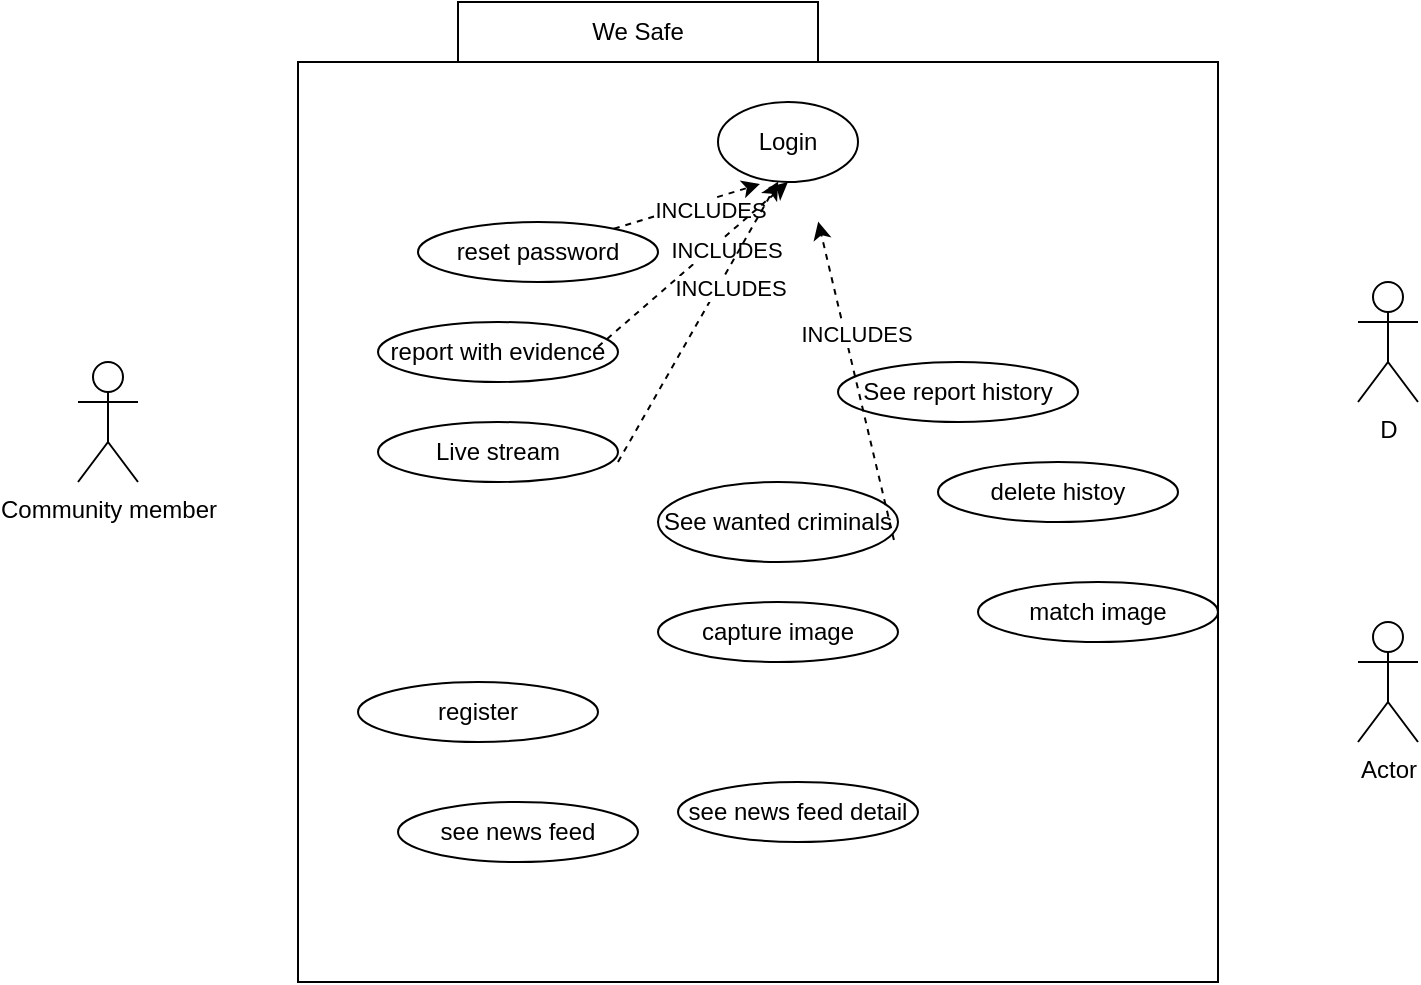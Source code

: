 <mxfile version="16.0.3" type="github">
  <diagram id="VQBJ52Cbb508mhS4Gt7y" name="Page-1">
    <mxGraphModel dx="796" dy="461" grid="1" gridSize="10" guides="1" tooltips="1" connect="1" arrows="1" fold="1" page="1" pageScale="1" pageWidth="850" pageHeight="1100" math="0" shadow="0">
      <root>
        <mxCell id="0" />
        <mxCell id="1" parent="0" />
        <mxCell id="3ofR3fPfTm2XNmkLhLG5-1" value="Community member" style="shape=umlActor;verticalLabelPosition=bottom;verticalAlign=top;html=1;outlineConnect=0;" parent="1" vertex="1">
          <mxGeometry x="40" y="220" width="30" height="60" as="geometry" />
        </mxCell>
        <mxCell id="3ofR3fPfTm2XNmkLhLG5-2" value="D" style="shape=umlActor;verticalLabelPosition=bottom;verticalAlign=top;html=1;outlineConnect=0;" parent="1" vertex="1">
          <mxGeometry x="680" y="180" width="30" height="60" as="geometry" />
        </mxCell>
        <mxCell id="3ofR3fPfTm2XNmkLhLG5-4" value="" style="whiteSpace=wrap;html=1;aspect=fixed;" parent="1" vertex="1">
          <mxGeometry x="150" y="70" width="460" height="460" as="geometry" />
        </mxCell>
        <mxCell id="3ofR3fPfTm2XNmkLhLG5-6" value="We Safe" style="rounded=0;whiteSpace=wrap;html=1;" parent="1" vertex="1">
          <mxGeometry x="230" y="40" width="180" height="30" as="geometry" />
        </mxCell>
        <mxCell id="3ofR3fPfTm2XNmkLhLG5-7" value="Login" style="ellipse;whiteSpace=wrap;html=1;" parent="1" vertex="1">
          <mxGeometry x="360" y="90" width="70" height="40" as="geometry" />
        </mxCell>
        <mxCell id="3ofR3fPfTm2XNmkLhLG5-8" value="register" style="ellipse;whiteSpace=wrap;html=1;" parent="1" vertex="1">
          <mxGeometry x="180" y="380" width="120" height="30" as="geometry" />
        </mxCell>
        <mxCell id="3ofR3fPfTm2XNmkLhLG5-9" value="Actor" style="shape=umlActor;verticalLabelPosition=bottom;verticalAlign=top;html=1;outlineConnect=0;" parent="1" vertex="1">
          <mxGeometry x="680" y="350" width="30" height="60" as="geometry" />
        </mxCell>
        <mxCell id="3ofR3fPfTm2XNmkLhLG5-10" value="report with evidence" style="ellipse;whiteSpace=wrap;html=1;" parent="1" vertex="1">
          <mxGeometry x="190" y="200" width="120" height="30" as="geometry" />
        </mxCell>
        <mxCell id="W4rk2TajlGFxyorMyBDT-1" value="Live stream" style="ellipse;whiteSpace=wrap;html=1;" vertex="1" parent="1">
          <mxGeometry x="190" y="250" width="120" height="30" as="geometry" />
        </mxCell>
        <mxCell id="W4rk2TajlGFxyorMyBDT-39" style="edgeStyle=none;rounded=0;orthogonalLoop=1;jettySize=auto;html=1;entryX=0.3;entryY=1.025;entryDx=0;entryDy=0;entryPerimeter=0;dashed=1;" edge="1" parent="1" source="W4rk2TajlGFxyorMyBDT-2" target="3ofR3fPfTm2XNmkLhLG5-7">
          <mxGeometry relative="1" as="geometry" />
        </mxCell>
        <mxCell id="W4rk2TajlGFxyorMyBDT-40" value="INCLUDES" style="edgeLabel;html=1;align=center;verticalAlign=middle;resizable=0;points=[];" vertex="1" connectable="0" parent="W4rk2TajlGFxyorMyBDT-39">
          <mxGeometry x="0.275" y="-5" relative="1" as="geometry">
            <mxPoint as="offset" />
          </mxGeometry>
        </mxCell>
        <mxCell id="W4rk2TajlGFxyorMyBDT-2" value="reset password" style="ellipse;whiteSpace=wrap;html=1;" vertex="1" parent="1">
          <mxGeometry x="210" y="150" width="120" height="30" as="geometry" />
        </mxCell>
        <mxCell id="W4rk2TajlGFxyorMyBDT-3" value="see news feed" style="ellipse;whiteSpace=wrap;html=1;" vertex="1" parent="1">
          <mxGeometry x="200" y="440" width="120" height="30" as="geometry" />
        </mxCell>
        <mxCell id="W4rk2TajlGFxyorMyBDT-4" value="See report history" style="ellipse;whiteSpace=wrap;html=1;" vertex="1" parent="1">
          <mxGeometry x="420" y="220" width="120" height="30" as="geometry" />
        </mxCell>
        <mxCell id="W4rk2TajlGFxyorMyBDT-7" value="delete histoy" style="ellipse;whiteSpace=wrap;html=1;" vertex="1" parent="1">
          <mxGeometry x="470" y="270" width="120" height="30" as="geometry" />
        </mxCell>
        <mxCell id="W4rk2TajlGFxyorMyBDT-8" value="See wanted criminals" style="ellipse;whiteSpace=wrap;html=1;" vertex="1" parent="1">
          <mxGeometry x="330" y="280" width="120" height="40" as="geometry" />
        </mxCell>
        <mxCell id="W4rk2TajlGFxyorMyBDT-9" value="see news feed detail" style="ellipse;whiteSpace=wrap;html=1;" vertex="1" parent="1">
          <mxGeometry x="340" y="430" width="120" height="30" as="geometry" />
        </mxCell>
        <mxCell id="W4rk2TajlGFxyorMyBDT-10" value="match image" style="ellipse;whiteSpace=wrap;html=1;" vertex="1" parent="1">
          <mxGeometry x="490" y="330" width="120" height="30" as="geometry" />
        </mxCell>
        <mxCell id="W4rk2TajlGFxyorMyBDT-11" value="capture image" style="ellipse;whiteSpace=wrap;html=1;" vertex="1" parent="1">
          <mxGeometry x="330" y="340" width="120" height="30" as="geometry" />
        </mxCell>
        <mxCell id="W4rk2TajlGFxyorMyBDT-41" style="edgeStyle=none;rounded=0;orthogonalLoop=1;jettySize=auto;html=1;entryX=0.5;entryY=1;entryDx=0;entryDy=0;dashed=1;" edge="1" parent="1" target="3ofR3fPfTm2XNmkLhLG5-7">
          <mxGeometry relative="1" as="geometry">
            <mxPoint x="299.998" y="212.379" as="sourcePoint" />
            <mxPoint x="373.06" y="190" as="targetPoint" />
          </mxGeometry>
        </mxCell>
        <mxCell id="W4rk2TajlGFxyorMyBDT-42" value="INCLUDES" style="edgeLabel;html=1;align=center;verticalAlign=middle;resizable=0;points=[];" vertex="1" connectable="0" parent="W4rk2TajlGFxyorMyBDT-41">
          <mxGeometry x="0.275" y="-5" relative="1" as="geometry">
            <mxPoint as="offset" />
          </mxGeometry>
        </mxCell>
        <mxCell id="W4rk2TajlGFxyorMyBDT-45" style="edgeStyle=none;rounded=0;orthogonalLoop=1;jettySize=auto;html=1;entryX=0.522;entryY=0.13;entryDx=0;entryDy=0;entryPerimeter=0;dashed=1;" edge="1" parent="1" target="3ofR3fPfTm2XNmkLhLG5-4">
          <mxGeometry relative="1" as="geometry">
            <mxPoint x="309.998" y="269.999" as="sourcePoint" />
            <mxPoint x="383.06" y="247.62" as="targetPoint" />
          </mxGeometry>
        </mxCell>
        <mxCell id="W4rk2TajlGFxyorMyBDT-46" value="INCLUDES" style="edgeLabel;html=1;align=center;verticalAlign=middle;resizable=0;points=[];" vertex="1" connectable="0" parent="W4rk2TajlGFxyorMyBDT-45">
          <mxGeometry x="0.275" y="-5" relative="1" as="geometry">
            <mxPoint as="offset" />
          </mxGeometry>
        </mxCell>
        <mxCell id="W4rk2TajlGFxyorMyBDT-48" style="edgeStyle=none;rounded=0;orthogonalLoop=1;jettySize=auto;html=1;entryX=0.522;entryY=0.13;entryDx=0;entryDy=0;entryPerimeter=0;dashed=1;exitX=0.983;exitY=0.725;exitDx=0;exitDy=0;exitPerimeter=0;" edge="1" parent="1" source="W4rk2TajlGFxyorMyBDT-8">
          <mxGeometry relative="1" as="geometry">
            <mxPoint x="319.998" y="279.999" as="sourcePoint" />
            <mxPoint x="410.12" y="149.8" as="targetPoint" />
          </mxGeometry>
        </mxCell>
        <mxCell id="W4rk2TajlGFxyorMyBDT-49" value="INCLUDES" style="edgeLabel;html=1;align=center;verticalAlign=middle;resizable=0;points=[];" vertex="1" connectable="0" parent="W4rk2TajlGFxyorMyBDT-48">
          <mxGeometry x="0.275" y="-5" relative="1" as="geometry">
            <mxPoint as="offset" />
          </mxGeometry>
        </mxCell>
      </root>
    </mxGraphModel>
  </diagram>
</mxfile>
